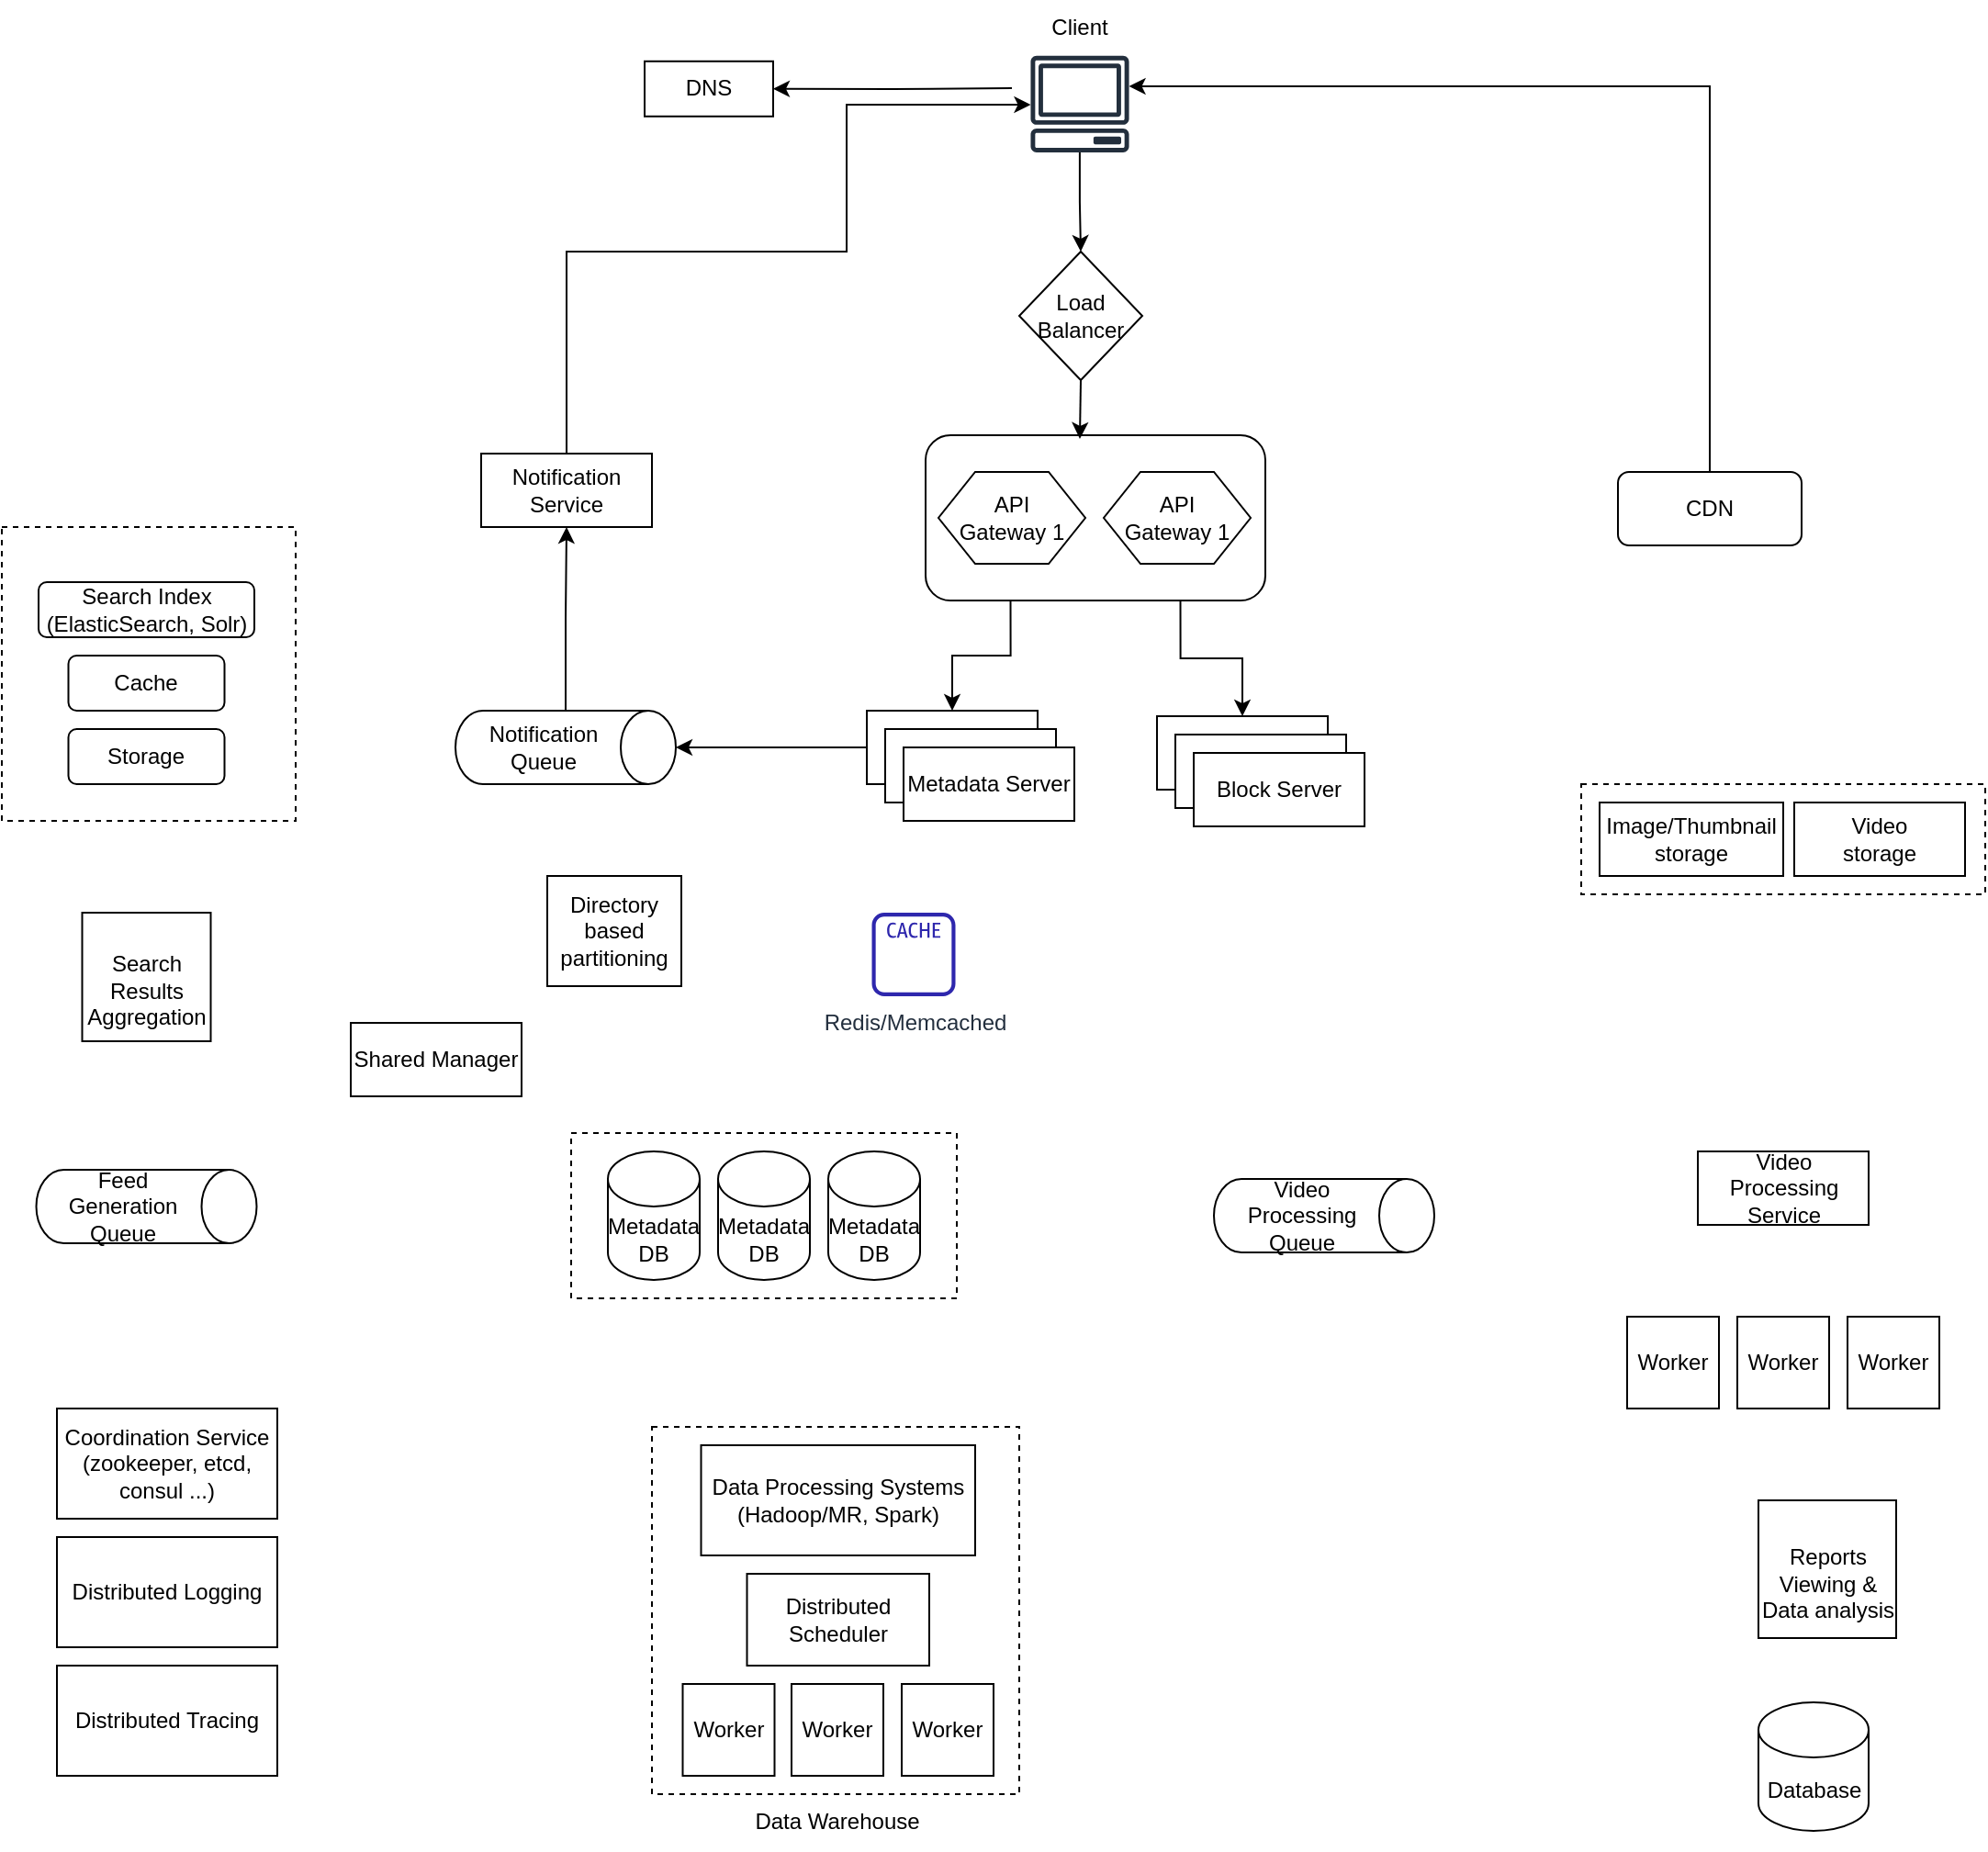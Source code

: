 <mxfile version="21.1.5" type="github">
  <diagram name="Page-1" id="9dz_OU0nqz03ez0ocMIT">
    <mxGraphModel dx="2284" dy="796" grid="1" gridSize="10" guides="1" tooltips="1" connect="1" arrows="1" fold="1" page="1" pageScale="1" pageWidth="850" pageHeight="1100" math="0" shadow="0">
      <root>
        <mxCell id="0" />
        <mxCell id="1" parent="0" />
        <mxCell id="YpI6oe4IFo95CnMG9ItT-58" style="edgeStyle=orthogonalEdgeStyle;rounded=0;orthogonalLoop=1;jettySize=auto;html=1;exitX=0.75;exitY=1;exitDx=0;exitDy=0;entryX=0.5;entryY=0;entryDx=0;entryDy=0;" edge="1" parent="1" source="YpI6oe4IFo95CnMG9ItT-54" target="YpI6oe4IFo95CnMG9ItT-10">
          <mxGeometry relative="1" as="geometry" />
        </mxCell>
        <mxCell id="YpI6oe4IFo95CnMG9ItT-59" style="edgeStyle=orthogonalEdgeStyle;rounded=0;orthogonalLoop=1;jettySize=auto;html=1;exitX=0.25;exitY=1;exitDx=0;exitDy=0;entryX=0.5;entryY=0;entryDx=0;entryDy=0;" edge="1" parent="1" source="YpI6oe4IFo95CnMG9ItT-54" target="YpI6oe4IFo95CnMG9ItT-7">
          <mxGeometry relative="1" as="geometry" />
        </mxCell>
        <mxCell id="YpI6oe4IFo95CnMG9ItT-54" value="" style="rounded=1;whiteSpace=wrap;html=1;" vertex="1" parent="1">
          <mxGeometry x="353" y="360" width="185" height="90" as="geometry" />
        </mxCell>
        <mxCell id="YpI6oe4IFo95CnMG9ItT-44" value="" style="whiteSpace=wrap;html=1;aspect=fixed;strokeWidth=1;dashed=1;" vertex="1" parent="1">
          <mxGeometry x="204" y="900" width="200" height="200" as="geometry" />
        </mxCell>
        <mxCell id="YpI6oe4IFo95CnMG9ItT-33" value="" style="rounded=0;whiteSpace=wrap;html=1;dashed=1;" vertex="1" parent="1">
          <mxGeometry x="710" y="550" width="220" height="60" as="geometry" />
        </mxCell>
        <mxCell id="YpI6oe4IFo95CnMG9ItT-26" value="" style="rounded=0;whiteSpace=wrap;html=1;dashed=1;" vertex="1" parent="1">
          <mxGeometry x="160" y="740" width="210" height="90" as="geometry" />
        </mxCell>
        <mxCell id="YpI6oe4IFo95CnMG9ItT-20" value="" style="whiteSpace=wrap;html=1;aspect=fixed;strokeWidth=1;dashed=1;" vertex="1" parent="1">
          <mxGeometry x="-150" y="410" width="160" height="160" as="geometry" />
        </mxCell>
        <mxCell id="YpI6oe4IFo95CnMG9ItT-51" style="edgeStyle=orthogonalEdgeStyle;rounded=0;orthogonalLoop=1;jettySize=auto;html=1;entryX=0.5;entryY=0;entryDx=0;entryDy=0;" edge="1" parent="1" source="YpI6oe4IFo95CnMG9ItT-1" target="YpI6oe4IFo95CnMG9ItT-4">
          <mxGeometry relative="1" as="geometry" />
        </mxCell>
        <mxCell id="YpI6oe4IFo95CnMG9ItT-64" style="edgeStyle=orthogonalEdgeStyle;rounded=0;orthogonalLoop=1;jettySize=auto;html=1;entryX=1;entryY=0.5;entryDx=0;entryDy=0;" edge="1" parent="1" target="YpI6oe4IFo95CnMG9ItT-3">
          <mxGeometry relative="1" as="geometry">
            <mxPoint x="400" y="171" as="sourcePoint" />
          </mxGeometry>
        </mxCell>
        <mxCell id="YpI6oe4IFo95CnMG9ItT-1" value="" style="sketch=0;outlineConnect=0;fontColor=#232F3E;gradientColor=none;fillColor=#232F3D;strokeColor=none;dashed=0;verticalLabelPosition=bottom;verticalAlign=top;align=center;html=1;fontSize=12;fontStyle=0;aspect=fixed;pointerEvents=1;shape=mxgraph.aws4.client;" vertex="1" parent="1">
          <mxGeometry x="410" y="153.38" width="54" height="52.62" as="geometry" />
        </mxCell>
        <mxCell id="YpI6oe4IFo95CnMG9ItT-2" value="Client" style="text;html=1;strokeColor=none;fillColor=none;align=center;verticalAlign=middle;whiteSpace=wrap;rounded=0;" vertex="1" parent="1">
          <mxGeometry x="407" y="123.38" width="60" height="30" as="geometry" />
        </mxCell>
        <mxCell id="YpI6oe4IFo95CnMG9ItT-3" value="DNS" style="rounded=0;whiteSpace=wrap;html=1;" vertex="1" parent="1">
          <mxGeometry x="200" y="156.38" width="70" height="30" as="geometry" />
        </mxCell>
        <mxCell id="YpI6oe4IFo95CnMG9ItT-55" style="edgeStyle=orthogonalEdgeStyle;rounded=0;orthogonalLoop=1;jettySize=auto;html=1;exitX=0.5;exitY=1;exitDx=0;exitDy=0;entryX=0.454;entryY=0.022;entryDx=0;entryDy=0;entryPerimeter=0;" edge="1" parent="1" source="YpI6oe4IFo95CnMG9ItT-4" target="YpI6oe4IFo95CnMG9ItT-54">
          <mxGeometry relative="1" as="geometry" />
        </mxCell>
        <mxCell id="YpI6oe4IFo95CnMG9ItT-4" value="Load Balancer" style="rhombus;whiteSpace=wrap;html=1;" vertex="1" parent="1">
          <mxGeometry x="404" y="260" width="67" height="70" as="geometry" />
        </mxCell>
        <mxCell id="YpI6oe4IFo95CnMG9ItT-5" value="API &lt;br&gt;Gateway 1" style="shape=hexagon;perimeter=hexagonPerimeter2;whiteSpace=wrap;html=1;fixedSize=1;" vertex="1" parent="1">
          <mxGeometry x="360" y="380" width="80" height="50" as="geometry" />
        </mxCell>
        <mxCell id="YpI6oe4IFo95CnMG9ItT-6" value="API &lt;br&gt;Gateway 1" style="shape=hexagon;perimeter=hexagonPerimeter2;whiteSpace=wrap;html=1;fixedSize=1;" vertex="1" parent="1">
          <mxGeometry x="450" y="380" width="80" height="50" as="geometry" />
        </mxCell>
        <mxCell id="YpI6oe4IFo95CnMG9ItT-60" style="edgeStyle=orthogonalEdgeStyle;rounded=0;orthogonalLoop=1;jettySize=auto;html=1;entryX=0.5;entryY=0;entryDx=0;entryDy=0;entryPerimeter=0;" edge="1" parent="1" source="YpI6oe4IFo95CnMG9ItT-7" target="YpI6oe4IFo95CnMG9ItT-14">
          <mxGeometry relative="1" as="geometry" />
        </mxCell>
        <mxCell id="YpI6oe4IFo95CnMG9ItT-7" value="" style="rounded=0;whiteSpace=wrap;html=1;" vertex="1" parent="1">
          <mxGeometry x="321" y="510" width="93" height="40" as="geometry" />
        </mxCell>
        <mxCell id="YpI6oe4IFo95CnMG9ItT-8" value="" style="rounded=0;whiteSpace=wrap;html=1;" vertex="1" parent="1">
          <mxGeometry x="331" y="520" width="93" height="40" as="geometry" />
        </mxCell>
        <mxCell id="YpI6oe4IFo95CnMG9ItT-9" value="Metadata Server" style="rounded=0;whiteSpace=wrap;html=1;" vertex="1" parent="1">
          <mxGeometry x="341" y="530" width="93" height="40" as="geometry" />
        </mxCell>
        <mxCell id="YpI6oe4IFo95CnMG9ItT-10" value="" style="rounded=0;whiteSpace=wrap;html=1;" vertex="1" parent="1">
          <mxGeometry x="479" y="513" width="93" height="40" as="geometry" />
        </mxCell>
        <mxCell id="YpI6oe4IFo95CnMG9ItT-11" value="" style="rounded=0;whiteSpace=wrap;html=1;" vertex="1" parent="1">
          <mxGeometry x="489" y="523" width="93" height="40" as="geometry" />
        </mxCell>
        <mxCell id="YpI6oe4IFo95CnMG9ItT-12" value="Block Server" style="rounded=0;whiteSpace=wrap;html=1;" vertex="1" parent="1">
          <mxGeometry x="499" y="533" width="93" height="40" as="geometry" />
        </mxCell>
        <mxCell id="YpI6oe4IFo95CnMG9ItT-61" style="edgeStyle=orthogonalEdgeStyle;rounded=0;orthogonalLoop=1;jettySize=auto;html=1;" edge="1" parent="1" source="YpI6oe4IFo95CnMG9ItT-14" target="YpI6oe4IFo95CnMG9ItT-15">
          <mxGeometry relative="1" as="geometry" />
        </mxCell>
        <mxCell id="YpI6oe4IFo95CnMG9ItT-14" value="Notification Queue" style="shape=cylinder3;whiteSpace=wrap;html=1;boundedLbl=1;backgroundOutline=1;size=15;direction=south;" vertex="1" parent="1">
          <mxGeometry x="97" y="510" width="120" height="40" as="geometry" />
        </mxCell>
        <mxCell id="YpI6oe4IFo95CnMG9ItT-62" style="edgeStyle=orthogonalEdgeStyle;rounded=0;orthogonalLoop=1;jettySize=auto;html=1;" edge="1" parent="1" source="YpI6oe4IFo95CnMG9ItT-15" target="YpI6oe4IFo95CnMG9ItT-1">
          <mxGeometry relative="1" as="geometry">
            <Array as="points">
              <mxPoint x="158" y="260" />
              <mxPoint x="310" y="260" />
              <mxPoint x="310" y="180" />
            </Array>
          </mxGeometry>
        </mxCell>
        <mxCell id="YpI6oe4IFo95CnMG9ItT-15" value="Notification Service" style="rounded=0;whiteSpace=wrap;html=1;" vertex="1" parent="1">
          <mxGeometry x="111" y="370" width="93" height="40" as="geometry" />
        </mxCell>
        <mxCell id="YpI6oe4IFo95CnMG9ItT-16" value="&lt;br&gt;Search Results Aggregation" style="whiteSpace=wrap;html=1;aspect=fixed;" vertex="1" parent="1">
          <mxGeometry x="-106.25" y="620" width="70" height="70" as="geometry" />
        </mxCell>
        <mxCell id="YpI6oe4IFo95CnMG9ItT-17" value="Storage" style="rounded=1;whiteSpace=wrap;html=1;" vertex="1" parent="1">
          <mxGeometry x="-113.75" y="520" width="85" height="30" as="geometry" />
        </mxCell>
        <mxCell id="YpI6oe4IFo95CnMG9ItT-18" value="Cache" style="rounded=1;whiteSpace=wrap;html=1;" vertex="1" parent="1">
          <mxGeometry x="-113.75" y="480" width="85" height="30" as="geometry" />
        </mxCell>
        <mxCell id="YpI6oe4IFo95CnMG9ItT-19" value="Search Index&lt;br&gt;(ElasticSearch, Solr)" style="rounded=1;whiteSpace=wrap;html=1;" vertex="1" parent="1">
          <mxGeometry x="-130" y="440" width="117.5" height="30" as="geometry" />
        </mxCell>
        <mxCell id="YpI6oe4IFo95CnMG9ItT-21" value="Feed Generation Queue" style="shape=cylinder3;whiteSpace=wrap;html=1;boundedLbl=1;backgroundOutline=1;size=15;direction=south;" vertex="1" parent="1">
          <mxGeometry x="-131.25" y="760" width="120" height="40" as="geometry" />
        </mxCell>
        <mxCell id="YpI6oe4IFo95CnMG9ItT-22" value="Metadata&lt;br&gt;DB" style="shape=cylinder3;whiteSpace=wrap;html=1;boundedLbl=1;backgroundOutline=1;size=15;" vertex="1" parent="1">
          <mxGeometry x="180" y="750" width="50" height="70" as="geometry" />
        </mxCell>
        <mxCell id="YpI6oe4IFo95CnMG9ItT-23" value="Metadata&lt;br&gt;DB" style="shape=cylinder3;whiteSpace=wrap;html=1;boundedLbl=1;backgroundOutline=1;size=15;" vertex="1" parent="1">
          <mxGeometry x="240" y="750" width="50" height="70" as="geometry" />
        </mxCell>
        <mxCell id="YpI6oe4IFo95CnMG9ItT-24" value="Metadata&lt;br&gt;DB" style="shape=cylinder3;whiteSpace=wrap;html=1;boundedLbl=1;backgroundOutline=1;size=15;" vertex="1" parent="1">
          <mxGeometry x="300" y="750" width="50" height="70" as="geometry" />
        </mxCell>
        <mxCell id="YpI6oe4IFo95CnMG9ItT-27" value="Shared Manager" style="rounded=0;whiteSpace=wrap;html=1;" vertex="1" parent="1">
          <mxGeometry x="40" y="680" width="93" height="40" as="geometry" />
        </mxCell>
        <mxCell id="YpI6oe4IFo95CnMG9ItT-28" value="Directory based partitioning" style="rounded=0;whiteSpace=wrap;html=1;" vertex="1" parent="1">
          <mxGeometry x="147" y="600" width="73" height="60" as="geometry" />
        </mxCell>
        <mxCell id="YpI6oe4IFo95CnMG9ItT-29" value="Redis/Memcached" style="sketch=0;outlineConnect=0;fontColor=#232F3E;gradientColor=none;fillColor=#2E27AD;strokeColor=none;dashed=0;verticalLabelPosition=bottom;verticalAlign=top;align=center;html=1;fontSize=12;fontStyle=0;aspect=fixed;pointerEvents=1;shape=mxgraph.aws4.cache_node;" vertex="1" parent="1">
          <mxGeometry x="323.75" y="620" width="45.5" height="45.5" as="geometry" />
        </mxCell>
        <mxCell id="YpI6oe4IFo95CnMG9ItT-52" style="edgeStyle=orthogonalEdgeStyle;rounded=0;orthogonalLoop=1;jettySize=auto;html=1;" edge="1" parent="1" source="YpI6oe4IFo95CnMG9ItT-30" target="YpI6oe4IFo95CnMG9ItT-1">
          <mxGeometry relative="1" as="geometry">
            <Array as="points">
              <mxPoint x="780" y="170" />
            </Array>
          </mxGeometry>
        </mxCell>
        <mxCell id="YpI6oe4IFo95CnMG9ItT-30" value="CDN" style="rounded=1;whiteSpace=wrap;html=1;" vertex="1" parent="1">
          <mxGeometry x="730" y="380" width="100" height="40" as="geometry" />
        </mxCell>
        <mxCell id="YpI6oe4IFo95CnMG9ItT-31" value="Image/Thumbnail storage" style="rounded=0;whiteSpace=wrap;html=1;" vertex="1" parent="1">
          <mxGeometry x="720" y="560" width="100" height="40" as="geometry" />
        </mxCell>
        <mxCell id="YpI6oe4IFo95CnMG9ItT-32" value="Video&lt;br&gt;storage" style="rounded=0;whiteSpace=wrap;html=1;" vertex="1" parent="1">
          <mxGeometry x="826" y="560" width="93" height="40" as="geometry" />
        </mxCell>
        <mxCell id="YpI6oe4IFo95CnMG9ItT-34" value="Video Processing Queue" style="shape=cylinder3;whiteSpace=wrap;html=1;boundedLbl=1;backgroundOutline=1;size=15;direction=south;" vertex="1" parent="1">
          <mxGeometry x="510" y="765" width="120" height="40" as="geometry" />
        </mxCell>
        <mxCell id="YpI6oe4IFo95CnMG9ItT-35" value="Video Processing Service" style="rounded=0;whiteSpace=wrap;html=1;" vertex="1" parent="1">
          <mxGeometry x="773.5" y="750" width="93" height="40" as="geometry" />
        </mxCell>
        <mxCell id="YpI6oe4IFo95CnMG9ItT-36" value="Worker" style="whiteSpace=wrap;html=1;aspect=fixed;" vertex="1" parent="1">
          <mxGeometry x="735" y="840" width="50" height="50" as="geometry" />
        </mxCell>
        <mxCell id="YpI6oe4IFo95CnMG9ItT-37" value="Worker" style="whiteSpace=wrap;html=1;aspect=fixed;" vertex="1" parent="1">
          <mxGeometry x="795" y="840" width="50" height="50" as="geometry" />
        </mxCell>
        <mxCell id="YpI6oe4IFo95CnMG9ItT-38" value="Worker" style="whiteSpace=wrap;html=1;aspect=fixed;" vertex="1" parent="1">
          <mxGeometry x="855" y="840" width="50" height="50" as="geometry" />
        </mxCell>
        <mxCell id="YpI6oe4IFo95CnMG9ItT-39" value="Data Processing Systems&lt;br&gt;(Hadoop/MR, Spark)" style="rounded=0;whiteSpace=wrap;html=1;" vertex="1" parent="1">
          <mxGeometry x="230.75" y="910" width="149.25" height="60" as="geometry" />
        </mxCell>
        <mxCell id="YpI6oe4IFo95CnMG9ItT-40" value="Distributed Scheduler" style="rounded=0;whiteSpace=wrap;html=1;" vertex="1" parent="1">
          <mxGeometry x="255.75" y="980" width="99.25" height="50" as="geometry" />
        </mxCell>
        <mxCell id="YpI6oe4IFo95CnMG9ItT-41" value="Worker" style="whiteSpace=wrap;html=1;aspect=fixed;" vertex="1" parent="1">
          <mxGeometry x="220.75" y="1040" width="50" height="50" as="geometry" />
        </mxCell>
        <mxCell id="YpI6oe4IFo95CnMG9ItT-42" value="Worker" style="whiteSpace=wrap;html=1;aspect=fixed;" vertex="1" parent="1">
          <mxGeometry x="280" y="1040" width="50" height="50" as="geometry" />
        </mxCell>
        <mxCell id="YpI6oe4IFo95CnMG9ItT-43" value="Worker" style="whiteSpace=wrap;html=1;aspect=fixed;" vertex="1" parent="1">
          <mxGeometry x="340" y="1040" width="50" height="50" as="geometry" />
        </mxCell>
        <mxCell id="YpI6oe4IFo95CnMG9ItT-45" value="Database" style="shape=cylinder3;whiteSpace=wrap;html=1;boundedLbl=1;backgroundOutline=1;size=15;" vertex="1" parent="1">
          <mxGeometry x="806.5" y="1050" width="60" height="70" as="geometry" />
        </mxCell>
        <mxCell id="YpI6oe4IFo95CnMG9ItT-46" value="&lt;br&gt;Reports Viewing &amp;amp; Data analysis" style="whiteSpace=wrap;html=1;aspect=fixed;" vertex="1" parent="1">
          <mxGeometry x="806.5" y="940" width="75" height="75" as="geometry" />
        </mxCell>
        <mxCell id="YpI6oe4IFo95CnMG9ItT-47" value="Coordination Service (zookeeper, etcd, consul ...)" style="rounded=0;whiteSpace=wrap;html=1;" vertex="1" parent="1">
          <mxGeometry x="-120" y="890" width="120" height="60" as="geometry" />
        </mxCell>
        <mxCell id="YpI6oe4IFo95CnMG9ItT-48" value="Distributed Logging" style="rounded=0;whiteSpace=wrap;html=1;" vertex="1" parent="1">
          <mxGeometry x="-120" y="960" width="120" height="60" as="geometry" />
        </mxCell>
        <mxCell id="YpI6oe4IFo95CnMG9ItT-49" value="Distributed Tracing" style="rounded=0;whiteSpace=wrap;html=1;" vertex="1" parent="1">
          <mxGeometry x="-120" y="1030" width="120" height="60" as="geometry" />
        </mxCell>
        <mxCell id="YpI6oe4IFo95CnMG9ItT-50" value="Data Warehouse" style="text;html=1;strokeColor=none;fillColor=none;align=center;verticalAlign=middle;whiteSpace=wrap;rounded=0;" vertex="1" parent="1">
          <mxGeometry x="240" y="1100" width="130" height="30" as="geometry" />
        </mxCell>
      </root>
    </mxGraphModel>
  </diagram>
</mxfile>
